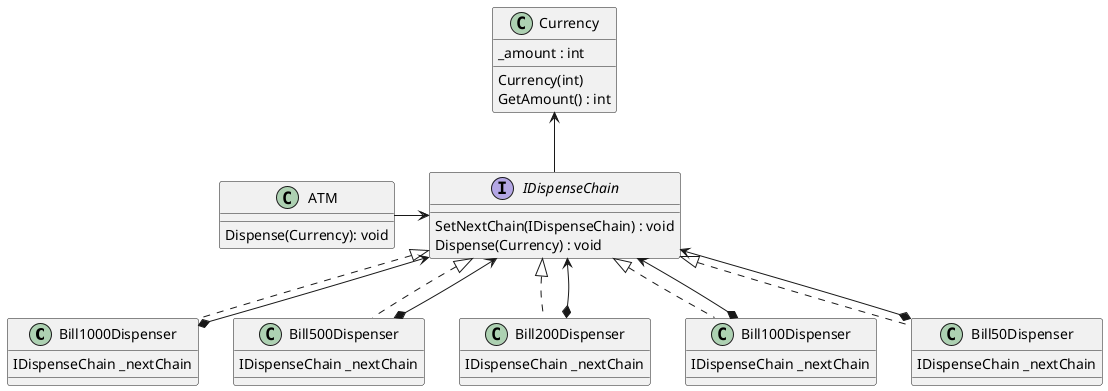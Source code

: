 @startuml

Class Bill1000Dispenser{
    IDispenseChain _nextChain
}
Class Bill500Dispenser
{
    IDispenseChain _nextChain
}
Class Bill200Dispenser
{
    IDispenseChain _nextChain
}
Class Bill100Dispenser
{
    IDispenseChain _nextChain
}
Class Bill50Dispenser
{
    IDispenseChain _nextChain
}

interface IDispenseChain
{
 SetNextChain(IDispenseChain) : void
 Dispense(Currency) : void

}
class ATM 
{
    Dispense(Currency): void
}
class Currency
{
    _amount : int
    Currency(int) 
    GetAmount() : int
}

Bill1000Dispenser .u.|> IDispenseChain
Bill500Dispenser .u.|> IDispenseChain
Bill200Dispenser .u.|> IDispenseChain
Bill100Dispenser .u.|> IDispenseChain
Bill50Dispenser .u.|> IDispenseChain

Bill1000Dispenser *-u-> IDispenseChain
Bill500Dispenser *-u-> IDispenseChain
Bill200Dispenser *-u-> IDispenseChain
Bill100Dispenser *-u-> IDispenseChain
Bill50Dispenser *-u-> IDispenseChain


Currency <-- IDispenseChain

ATM -r-> IDispenseChain

@enduml